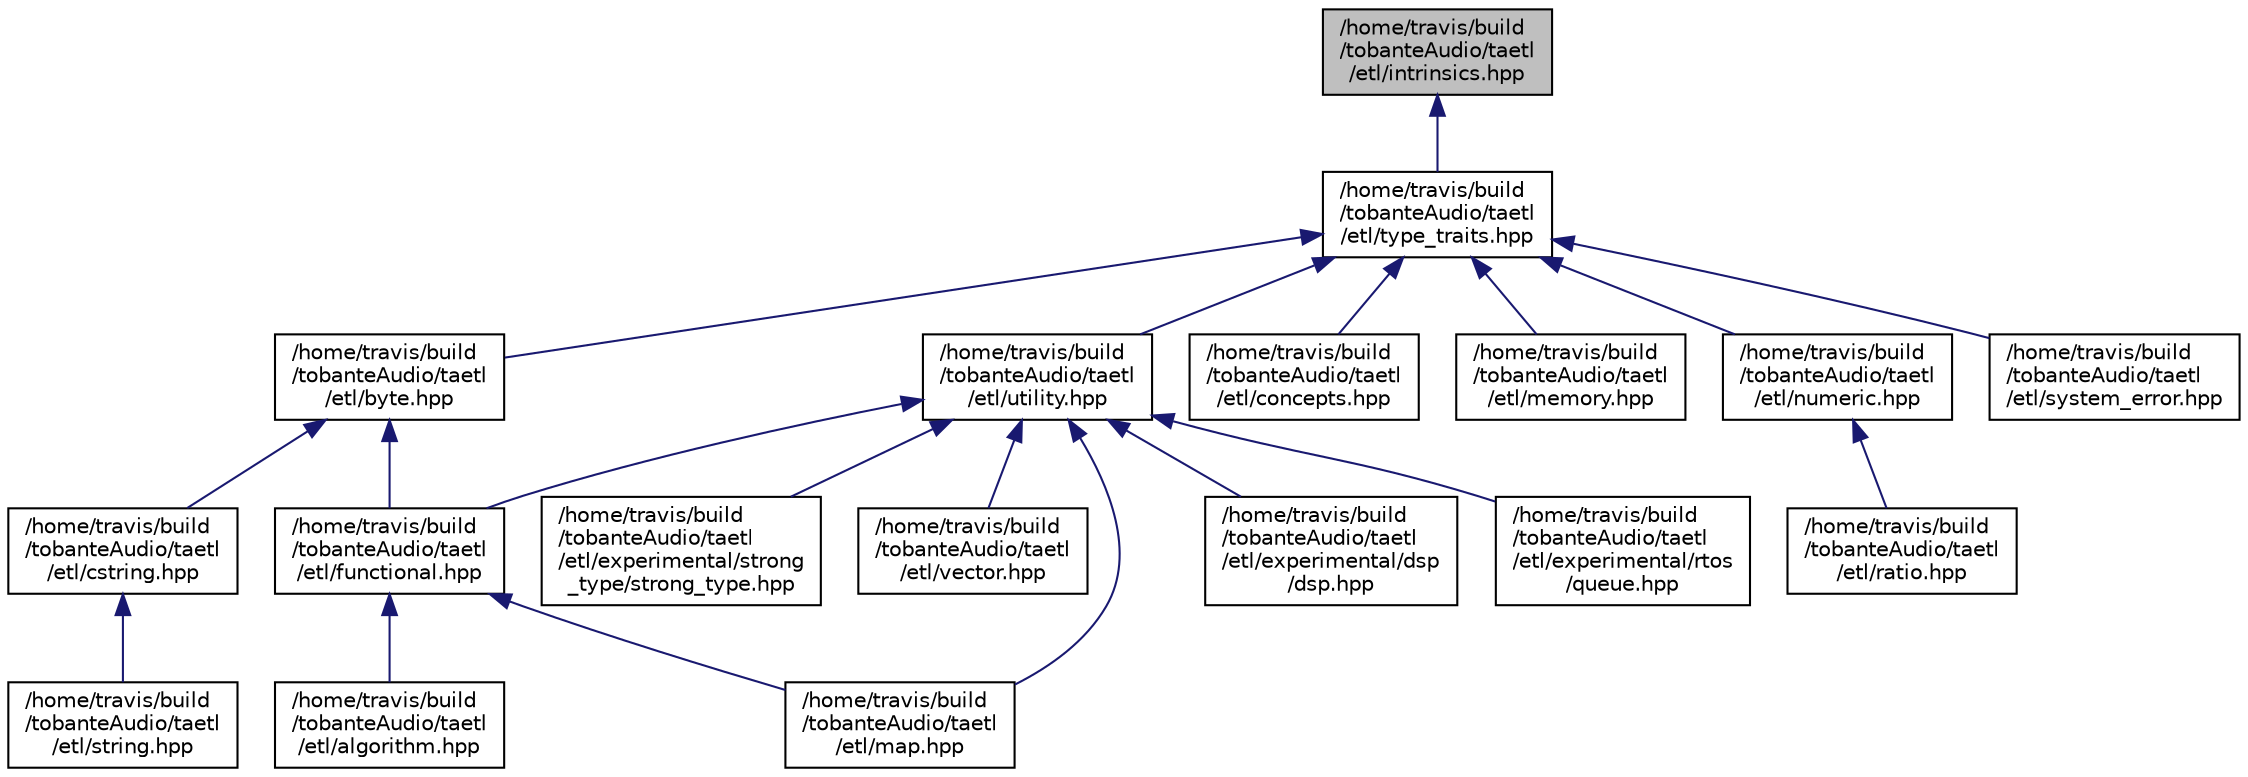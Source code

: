 digraph "/home/travis/build/tobanteAudio/taetl/etl/intrinsics.hpp"
{
  edge [fontname="Helvetica",fontsize="10",labelfontname="Helvetica",labelfontsize="10"];
  node [fontname="Helvetica",fontsize="10",shape=record];
  Node1 [label="/home/travis/build\l/tobanteAudio/taetl\l/etl/intrinsics.hpp",height=0.2,width=0.4,color="black", fillcolor="grey75", style="filled", fontcolor="black"];
  Node1 -> Node2 [dir="back",color="midnightblue",fontsize="10",style="solid",fontname="Helvetica"];
  Node2 [label="/home/travis/build\l/tobanteAudio/taetl\l/etl/type_traits.hpp",height=0.2,width=0.4,color="black", fillcolor="white", style="filled",URL="$type__traits_8hpp.html"];
  Node2 -> Node3 [dir="back",color="midnightblue",fontsize="10",style="solid",fontname="Helvetica"];
  Node3 [label="/home/travis/build\l/tobanteAudio/taetl\l/etl/byte.hpp",height=0.2,width=0.4,color="black", fillcolor="white", style="filled",URL="$byte_8hpp.html"];
  Node3 -> Node4 [dir="back",color="midnightblue",fontsize="10",style="solid",fontname="Helvetica"];
  Node4 [label="/home/travis/build\l/tobanteAudio/taetl\l/etl/functional.hpp",height=0.2,width=0.4,color="black", fillcolor="white", style="filled",URL="$functional_8hpp.html"];
  Node4 -> Node5 [dir="back",color="midnightblue",fontsize="10",style="solid",fontname="Helvetica"];
  Node5 [label="/home/travis/build\l/tobanteAudio/taetl\l/etl/algorithm.hpp",height=0.2,width=0.4,color="black", fillcolor="white", style="filled",URL="$algorithm_8hpp.html"];
  Node4 -> Node6 [dir="back",color="midnightblue",fontsize="10",style="solid",fontname="Helvetica"];
  Node6 [label="/home/travis/build\l/tobanteAudio/taetl\l/etl/map.hpp",height=0.2,width=0.4,color="black", fillcolor="white", style="filled",URL="$map_8hpp.html"];
  Node3 -> Node7 [dir="back",color="midnightblue",fontsize="10",style="solid",fontname="Helvetica"];
  Node7 [label="/home/travis/build\l/tobanteAudio/taetl\l/etl/cstring.hpp",height=0.2,width=0.4,color="black", fillcolor="white", style="filled",URL="$cstring_8hpp.html"];
  Node7 -> Node8 [dir="back",color="midnightblue",fontsize="10",style="solid",fontname="Helvetica"];
  Node8 [label="/home/travis/build\l/tobanteAudio/taetl\l/etl/string.hpp",height=0.2,width=0.4,color="black", fillcolor="white", style="filled",URL="$string_8hpp.html"];
  Node2 -> Node9 [dir="back",color="midnightblue",fontsize="10",style="solid",fontname="Helvetica"];
  Node9 [label="/home/travis/build\l/tobanteAudio/taetl\l/etl/utility.hpp",height=0.2,width=0.4,color="black", fillcolor="white", style="filled",URL="$utility_8hpp.html"];
  Node9 -> Node4 [dir="back",color="midnightblue",fontsize="10",style="solid",fontname="Helvetica"];
  Node9 -> Node10 [dir="back",color="midnightblue",fontsize="10",style="solid",fontname="Helvetica"];
  Node10 [label="/home/travis/build\l/tobanteAudio/taetl\l/etl/experimental/dsp\l/dsp.hpp",height=0.2,width=0.4,color="black", fillcolor="white", style="filled",URL="$dsp_8hpp.html"];
  Node9 -> Node11 [dir="back",color="midnightblue",fontsize="10",style="solid",fontname="Helvetica"];
  Node11 [label="/home/travis/build\l/tobanteAudio/taetl\l/etl/experimental/rtos\l/queue.hpp",height=0.2,width=0.4,color="black", fillcolor="white", style="filled",URL="$queue_8hpp.html"];
  Node9 -> Node12 [dir="back",color="midnightblue",fontsize="10",style="solid",fontname="Helvetica"];
  Node12 [label="/home/travis/build\l/tobanteAudio/taetl\l/etl/experimental/strong\l_type/strong_type.hpp",height=0.2,width=0.4,color="black", fillcolor="white", style="filled",URL="$strong__type_8hpp.html"];
  Node9 -> Node6 [dir="back",color="midnightblue",fontsize="10",style="solid",fontname="Helvetica"];
  Node9 -> Node13 [dir="back",color="midnightblue",fontsize="10",style="solid",fontname="Helvetica"];
  Node13 [label="/home/travis/build\l/tobanteAudio/taetl\l/etl/vector.hpp",height=0.2,width=0.4,color="black", fillcolor="white", style="filled",URL="$vector_8hpp.html"];
  Node2 -> Node14 [dir="back",color="midnightblue",fontsize="10",style="solid",fontname="Helvetica"];
  Node14 [label="/home/travis/build\l/tobanteAudio/taetl\l/etl/concepts.hpp",height=0.2,width=0.4,color="black", fillcolor="white", style="filled",URL="$concepts_8hpp.html"];
  Node2 -> Node15 [dir="back",color="midnightblue",fontsize="10",style="solid",fontname="Helvetica"];
  Node15 [label="/home/travis/build\l/tobanteAudio/taetl\l/etl/memory.hpp",height=0.2,width=0.4,color="black", fillcolor="white", style="filled",URL="$memory_8hpp.html"];
  Node2 -> Node16 [dir="back",color="midnightblue",fontsize="10",style="solid",fontname="Helvetica"];
  Node16 [label="/home/travis/build\l/tobanteAudio/taetl\l/etl/numeric.hpp",height=0.2,width=0.4,color="black", fillcolor="white", style="filled",URL="$numeric_8hpp.html"];
  Node16 -> Node17 [dir="back",color="midnightblue",fontsize="10",style="solid",fontname="Helvetica"];
  Node17 [label="/home/travis/build\l/tobanteAudio/taetl\l/etl/ratio.hpp",height=0.2,width=0.4,color="black", fillcolor="white", style="filled",URL="$ratio_8hpp.html"];
  Node2 -> Node18 [dir="back",color="midnightblue",fontsize="10",style="solid",fontname="Helvetica"];
  Node18 [label="/home/travis/build\l/tobanteAudio/taetl\l/etl/system_error.hpp",height=0.2,width=0.4,color="black", fillcolor="white", style="filled",URL="$system__error_8hpp.html"];
}
